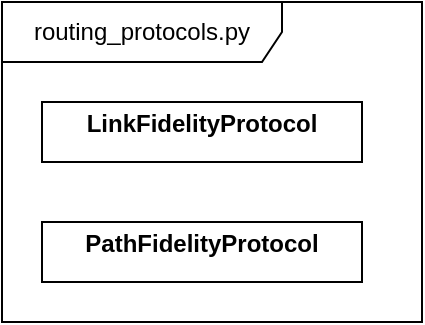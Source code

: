 <mxfile version="24.4.13" type="device">
  <diagram name="Página-1" id="BFWpW8ed2js9RLZM_n8J">
    <mxGraphModel dx="954" dy="613" grid="1" gridSize="10" guides="1" tooltips="1" connect="1" arrows="1" fold="1" page="1" pageScale="1" pageWidth="850" pageHeight="1100" math="0" shadow="0">
      <root>
        <mxCell id="0" />
        <mxCell id="1" parent="0" />
        <mxCell id="BpFvu23jViUPZzOstbcE-2" value="routing_protocols.py" style="shape=umlFrame;whiteSpace=wrap;html=1;pointerEvents=0;width=140;height=30;" vertex="1" parent="1">
          <mxGeometry x="330" y="190" width="210" height="160" as="geometry" />
        </mxCell>
        <mxCell id="BpFvu23jViUPZzOstbcE-3" value="&lt;p style=&quot;margin:0px;margin-top:4px;text-align:center;&quot;&gt;&lt;b&gt;LinkFidelityProtocol&lt;/b&gt;&lt;/p&gt;" style="verticalAlign=top;align=left;overflow=fill;html=1;whiteSpace=wrap;" vertex="1" parent="1">
          <mxGeometry x="350" y="240" width="160" height="30" as="geometry" />
        </mxCell>
        <mxCell id="BpFvu23jViUPZzOstbcE-4" value="&lt;p style=&quot;margin:0px;margin-top:4px;text-align:center;&quot;&gt;&lt;b&gt;PathFidelityProtocol&lt;/b&gt;&lt;/p&gt;" style="verticalAlign=top;align=left;overflow=fill;html=1;whiteSpace=wrap;" vertex="1" parent="1">
          <mxGeometry x="350" y="300" width="160" height="30" as="geometry" />
        </mxCell>
      </root>
    </mxGraphModel>
  </diagram>
</mxfile>
